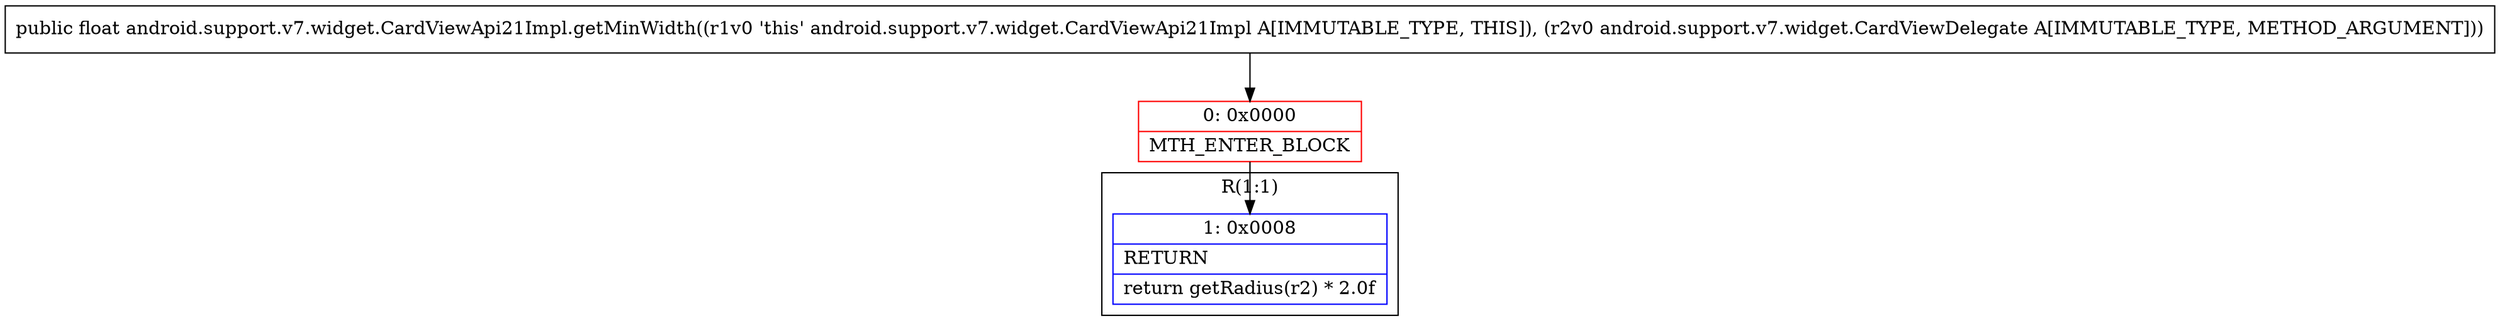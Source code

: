 digraph "CFG forandroid.support.v7.widget.CardViewApi21Impl.getMinWidth(Landroid\/support\/v7\/widget\/CardViewDelegate;)F" {
subgraph cluster_Region_1967856054 {
label = "R(1:1)";
node [shape=record,color=blue];
Node_1 [shape=record,label="{1\:\ 0x0008|RETURN\l|return getRadius(r2) * 2.0f\l}"];
}
Node_0 [shape=record,color=red,label="{0\:\ 0x0000|MTH_ENTER_BLOCK\l}"];
MethodNode[shape=record,label="{public float android.support.v7.widget.CardViewApi21Impl.getMinWidth((r1v0 'this' android.support.v7.widget.CardViewApi21Impl A[IMMUTABLE_TYPE, THIS]), (r2v0 android.support.v7.widget.CardViewDelegate A[IMMUTABLE_TYPE, METHOD_ARGUMENT])) }"];
MethodNode -> Node_0;
Node_0 -> Node_1;
}

